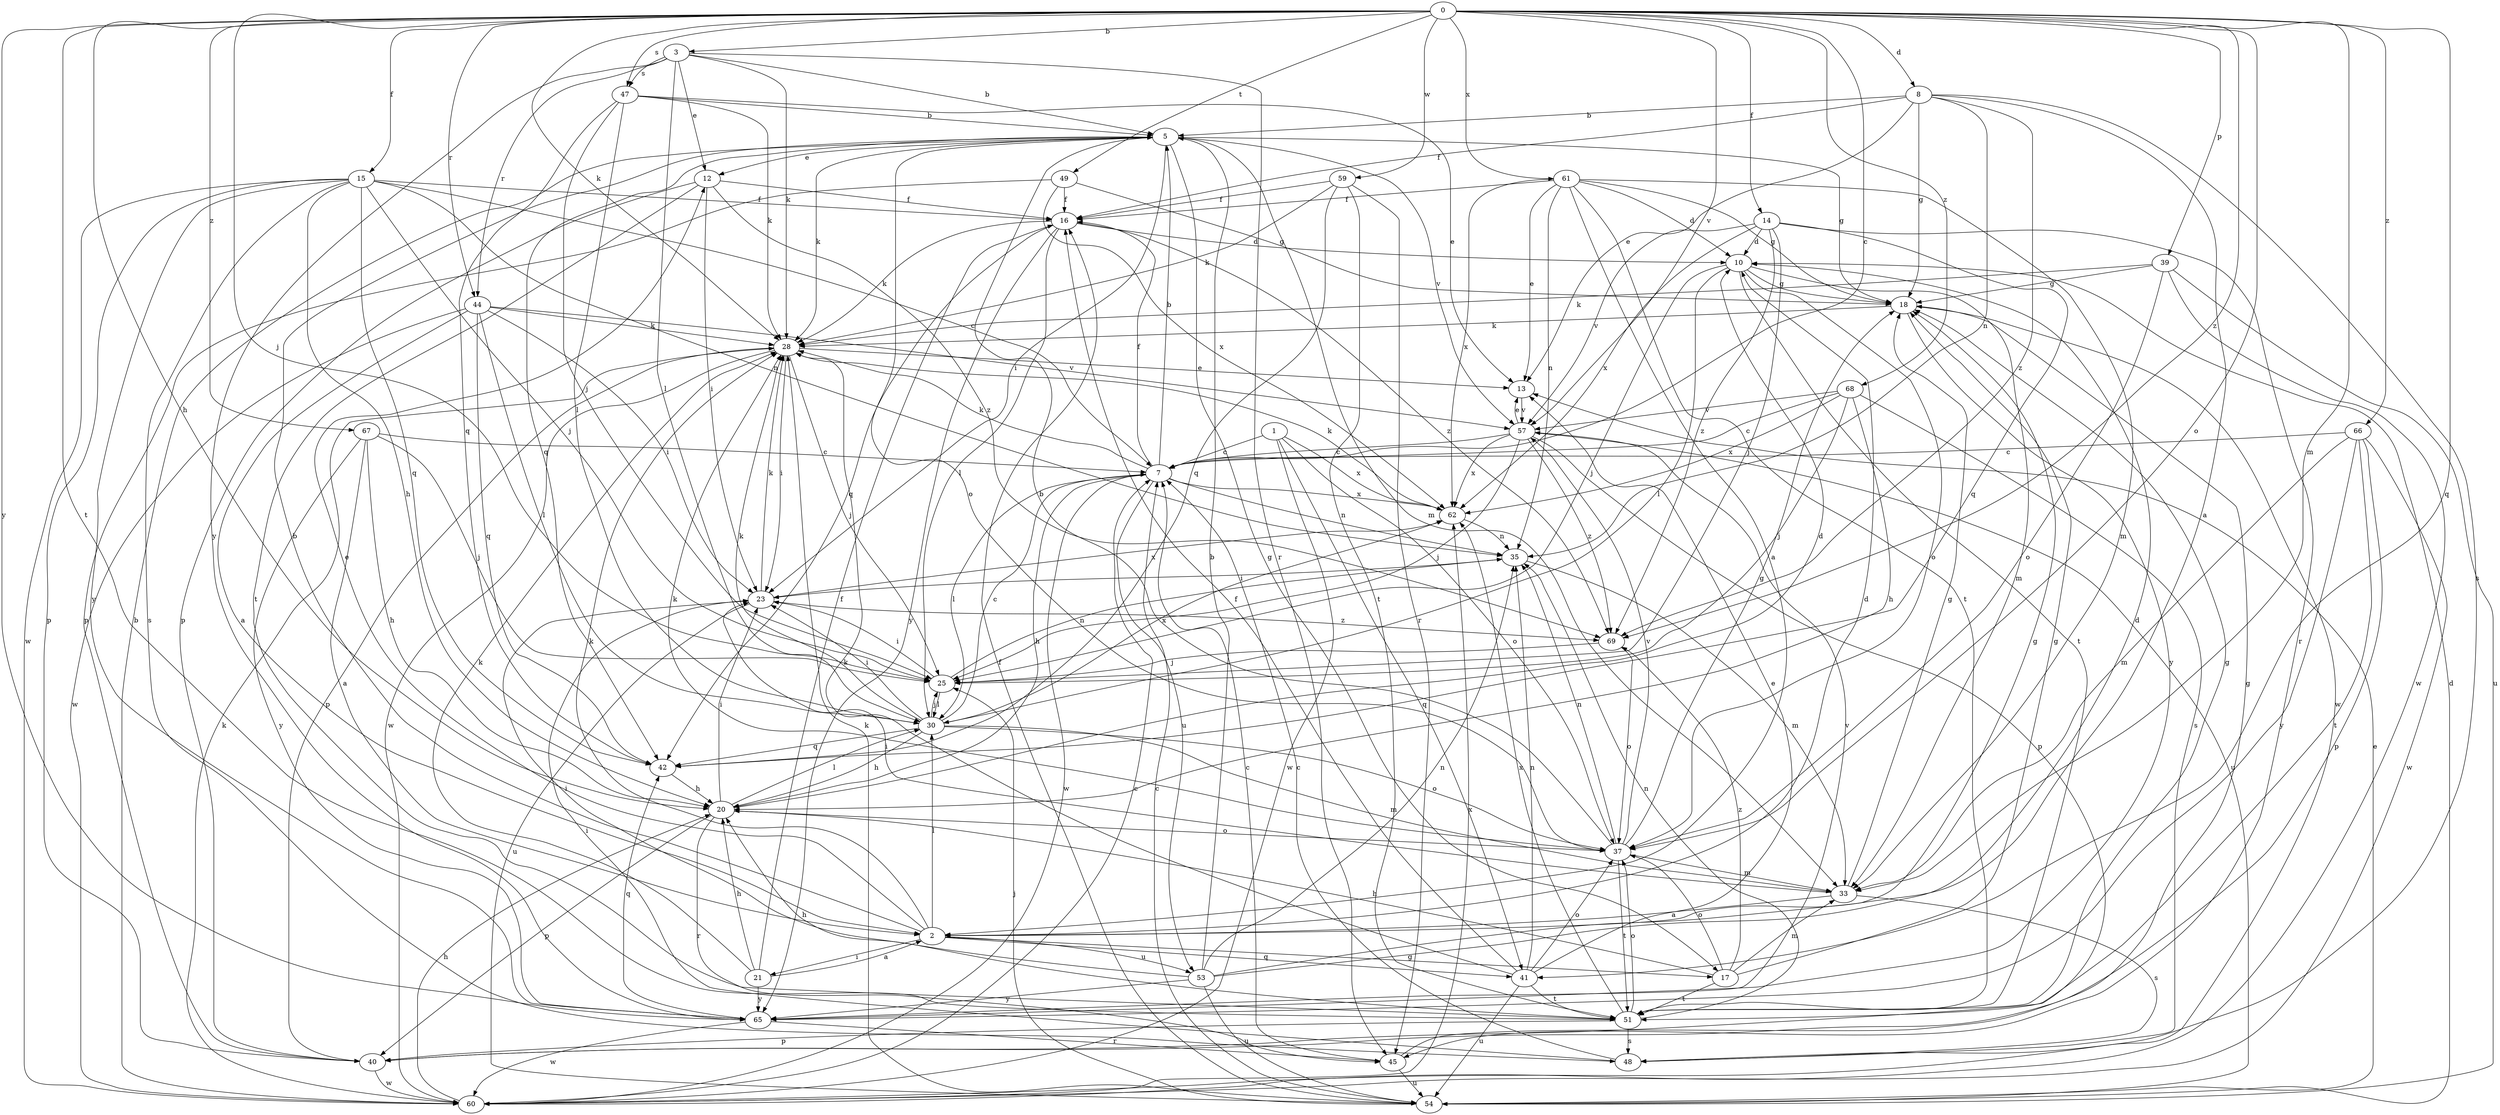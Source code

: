 strict digraph  {
0;
1;
2;
3;
5;
7;
8;
10;
12;
13;
14;
15;
16;
17;
18;
20;
21;
23;
25;
28;
30;
33;
35;
37;
39;
40;
41;
42;
44;
45;
47;
48;
49;
51;
53;
54;
57;
59;
60;
61;
62;
65;
66;
67;
68;
69;
0 -> 3  [label=b];
0 -> 7  [label=c];
0 -> 8  [label=d];
0 -> 14  [label=f];
0 -> 15  [label=f];
0 -> 20  [label=h];
0 -> 25  [label=j];
0 -> 28  [label=k];
0 -> 33  [label=m];
0 -> 37  [label=o];
0 -> 39  [label=p];
0 -> 41  [label=q];
0 -> 44  [label=r];
0 -> 47  [label=s];
0 -> 49  [label=t];
0 -> 51  [label=t];
0 -> 57  [label=v];
0 -> 59  [label=w];
0 -> 61  [label=x];
0 -> 65  [label=y];
0 -> 66  [label=z];
0 -> 67  [label=z];
0 -> 68  [label=z];
0 -> 69  [label=z];
1 -> 7  [label=c];
1 -> 37  [label=o];
1 -> 41  [label=q];
1 -> 60  [label=w];
1 -> 62  [label=x];
2 -> 5  [label=b];
2 -> 10  [label=d];
2 -> 12  [label=e];
2 -> 17  [label=g];
2 -> 21  [label=i];
2 -> 28  [label=k];
2 -> 30  [label=l];
2 -> 41  [label=q];
2 -> 53  [label=u];
3 -> 5  [label=b];
3 -> 12  [label=e];
3 -> 28  [label=k];
3 -> 30  [label=l];
3 -> 44  [label=r];
3 -> 45  [label=r];
3 -> 47  [label=s];
3 -> 65  [label=y];
5 -> 12  [label=e];
5 -> 17  [label=g];
5 -> 18  [label=g];
5 -> 23  [label=i];
5 -> 28  [label=k];
5 -> 33  [label=m];
5 -> 37  [label=o];
5 -> 42  [label=q];
5 -> 57  [label=v];
7 -> 5  [label=b];
7 -> 16  [label=f];
7 -> 20  [label=h];
7 -> 28  [label=k];
7 -> 30  [label=l];
7 -> 35  [label=n];
7 -> 53  [label=u];
7 -> 60  [label=w];
7 -> 62  [label=x];
8 -> 2  [label=a];
8 -> 5  [label=b];
8 -> 13  [label=e];
8 -> 16  [label=f];
8 -> 18  [label=g];
8 -> 35  [label=n];
8 -> 48  [label=s];
8 -> 69  [label=z];
10 -> 18  [label=g];
10 -> 25  [label=j];
10 -> 30  [label=l];
10 -> 33  [label=m];
10 -> 37  [label=o];
10 -> 51  [label=t];
12 -> 16  [label=f];
12 -> 23  [label=i];
12 -> 40  [label=p];
12 -> 51  [label=t];
12 -> 69  [label=z];
13 -> 57  [label=v];
14 -> 10  [label=d];
14 -> 25  [label=j];
14 -> 42  [label=q];
14 -> 45  [label=r];
14 -> 57  [label=v];
14 -> 62  [label=x];
14 -> 69  [label=z];
15 -> 7  [label=c];
15 -> 16  [label=f];
15 -> 20  [label=h];
15 -> 25  [label=j];
15 -> 35  [label=n];
15 -> 40  [label=p];
15 -> 42  [label=q];
15 -> 48  [label=s];
15 -> 60  [label=w];
15 -> 65  [label=y];
16 -> 10  [label=d];
16 -> 28  [label=k];
16 -> 30  [label=l];
16 -> 42  [label=q];
16 -> 65  [label=y];
16 -> 69  [label=z];
17 -> 18  [label=g];
17 -> 20  [label=h];
17 -> 33  [label=m];
17 -> 37  [label=o];
17 -> 51  [label=t];
17 -> 69  [label=z];
18 -> 28  [label=k];
18 -> 60  [label=w];
18 -> 65  [label=y];
20 -> 10  [label=d];
20 -> 23  [label=i];
20 -> 30  [label=l];
20 -> 37  [label=o];
20 -> 40  [label=p];
20 -> 45  [label=r];
21 -> 2  [label=a];
21 -> 16  [label=f];
21 -> 20  [label=h];
21 -> 28  [label=k];
21 -> 65  [label=y];
23 -> 28  [label=k];
23 -> 54  [label=u];
23 -> 62  [label=x];
23 -> 69  [label=z];
25 -> 23  [label=i];
25 -> 30  [label=l];
25 -> 35  [label=n];
28 -> 13  [label=e];
28 -> 23  [label=i];
28 -> 25  [label=j];
28 -> 40  [label=p];
28 -> 60  [label=w];
30 -> 7  [label=c];
30 -> 20  [label=h];
30 -> 23  [label=i];
30 -> 25  [label=j];
30 -> 28  [label=k];
30 -> 33  [label=m];
30 -> 37  [label=o];
30 -> 42  [label=q];
30 -> 62  [label=x];
33 -> 2  [label=a];
33 -> 18  [label=g];
33 -> 23  [label=i];
33 -> 48  [label=s];
35 -> 23  [label=i];
35 -> 33  [label=m];
37 -> 5  [label=b];
37 -> 18  [label=g];
37 -> 28  [label=k];
37 -> 33  [label=m];
37 -> 35  [label=n];
37 -> 51  [label=t];
37 -> 57  [label=v];
39 -> 18  [label=g];
39 -> 28  [label=k];
39 -> 37  [label=o];
39 -> 54  [label=u];
39 -> 60  [label=w];
40 -> 60  [label=w];
41 -> 13  [label=e];
41 -> 16  [label=f];
41 -> 28  [label=k];
41 -> 35  [label=n];
41 -> 37  [label=o];
41 -> 51  [label=t];
41 -> 54  [label=u];
42 -> 20  [label=h];
44 -> 2  [label=a];
44 -> 23  [label=i];
44 -> 28  [label=k];
44 -> 30  [label=l];
44 -> 42  [label=q];
44 -> 57  [label=v];
44 -> 60  [label=w];
45 -> 7  [label=c];
45 -> 18  [label=g];
45 -> 54  [label=u];
47 -> 5  [label=b];
47 -> 13  [label=e];
47 -> 25  [label=j];
47 -> 28  [label=k];
47 -> 30  [label=l];
47 -> 42  [label=q];
48 -> 7  [label=c];
48 -> 23  [label=i];
49 -> 16  [label=f];
49 -> 18  [label=g];
49 -> 40  [label=p];
49 -> 62  [label=x];
51 -> 18  [label=g];
51 -> 20  [label=h];
51 -> 35  [label=n];
51 -> 37  [label=o];
51 -> 40  [label=p];
51 -> 48  [label=s];
51 -> 62  [label=x];
53 -> 5  [label=b];
53 -> 10  [label=d];
53 -> 18  [label=g];
53 -> 23  [label=i];
53 -> 35  [label=n];
53 -> 54  [label=u];
53 -> 65  [label=y];
54 -> 7  [label=c];
54 -> 10  [label=d];
54 -> 13  [label=e];
54 -> 16  [label=f];
54 -> 25  [label=j];
54 -> 28  [label=k];
57 -> 7  [label=c];
57 -> 13  [label=e];
57 -> 25  [label=j];
57 -> 40  [label=p];
57 -> 54  [label=u];
57 -> 62  [label=x];
57 -> 69  [label=z];
59 -> 16  [label=f];
59 -> 28  [label=k];
59 -> 42  [label=q];
59 -> 45  [label=r];
59 -> 51  [label=t];
60 -> 5  [label=b];
60 -> 7  [label=c];
60 -> 20  [label=h];
60 -> 28  [label=k];
60 -> 62  [label=x];
61 -> 2  [label=a];
61 -> 10  [label=d];
61 -> 13  [label=e];
61 -> 16  [label=f];
61 -> 18  [label=g];
61 -> 33  [label=m];
61 -> 35  [label=n];
61 -> 51  [label=t];
61 -> 62  [label=x];
62 -> 28  [label=k];
62 -> 35  [label=n];
65 -> 42  [label=q];
65 -> 45  [label=r];
65 -> 57  [label=v];
65 -> 60  [label=w];
66 -> 7  [label=c];
66 -> 33  [label=m];
66 -> 40  [label=p];
66 -> 51  [label=t];
66 -> 60  [label=w];
66 -> 65  [label=y];
67 -> 2  [label=a];
67 -> 7  [label=c];
67 -> 20  [label=h];
67 -> 25  [label=j];
67 -> 65  [label=y];
68 -> 7  [label=c];
68 -> 20  [label=h];
68 -> 25  [label=j];
68 -> 48  [label=s];
68 -> 57  [label=v];
68 -> 62  [label=x];
69 -> 25  [label=j];
69 -> 37  [label=o];
}
